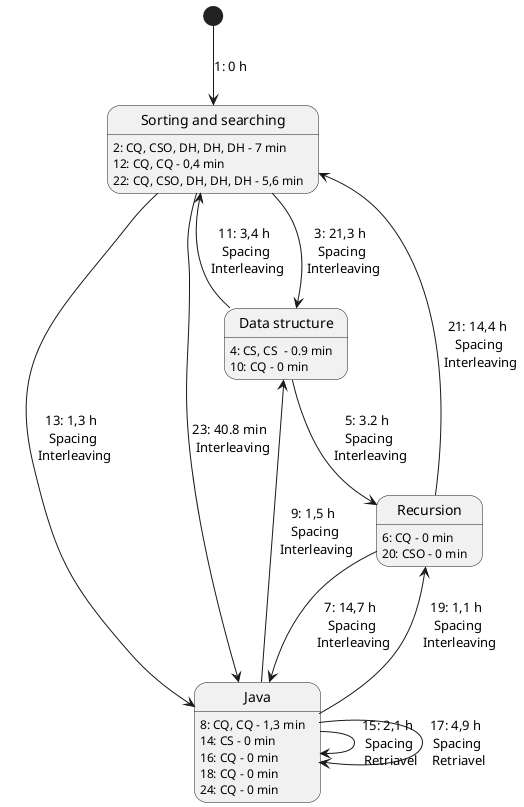 @startuml

state "Sorting and searching" as Sorting
state "Data structure" as DS
state "Recursion" as Recursion
state "Java" as Java

[*] --> Sorting : 1: 0 h
Sorting : 2: CQ, CSO, DH, DH, DH - 7 min
Sorting --> DS : 3: 21,3 h \n Spacing \n Interleaving
DS : 4: CS, CS  - 0.9 min
DS --> Recursion : 5: 3.2 h \n Spacing \n Interleaving
Recursion : 6: CQ - 0 min
Recursion --> Java : 7: 14,7 h \n Spacing \n Interleaving
Java : 8: CQ, CQ - 1,3 min
Java --> DS : 9: 1,5 h \n Spacing \n Interleaving
DS : 10: CQ - 0 min
DS --> Sorting : 11: 3,4 h \n Spacing \n Interleaving
Sorting : 12: CQ, CQ - 0,4 min
Sorting --> Java : 13: 1,3 h \n Spacing \n Interleaving
Java : 14: CS - 0 min
Java --> Java : 15: 2,1 h \n Spacing \n Retriavel
Java : 16: CQ - 0 min
Java --> Java : 17: 4,9 h \n Spacing \n Retriavel
Java : 18: CQ - 0 min
Java --> Recursion : 19: 1,1 h \n Spacing \n Interleaving
Recursion: 20: CSO - 0 min
Recursion --> Sorting : 21: 14,4 h \n Spacing \n Interleaving
Sorting : 22: CQ, CSO, DH, DH, DH - 5,6 min
Sorting --> Java : 23: 40.8 min \n Interleaving
Java : 24: CQ - 0 min

@enduml